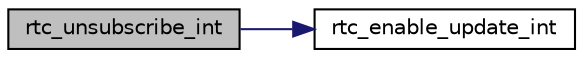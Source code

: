 digraph "rtc_unsubscribe_int"
{
 // LATEX_PDF_SIZE
  edge [fontname="Helvetica",fontsize="10",labelfontname="Helvetica",labelfontsize="10"];
  node [fontname="Helvetica",fontsize="10",shape=record];
  rankdir="LR";
  Node1 [label="rtc_unsubscribe_int",height=0.2,width=0.4,color="black", fillcolor="grey75", style="filled", fontcolor="black",tooltip="Unsubscribes rtc interrupts."];
  Node1 -> Node2 [color="midnightblue",fontsize="10",style="solid",fontname="Helvetica"];
  Node2 [label="rtc_enable_update_int",height=0.2,width=0.4,color="black", fillcolor="white", style="filled",URL="$_rtc_8c.html#a7ed44750b29afb14ab738e731b134181",tooltip="Enables or disables the update of the rtc according to the parameter."];
}
